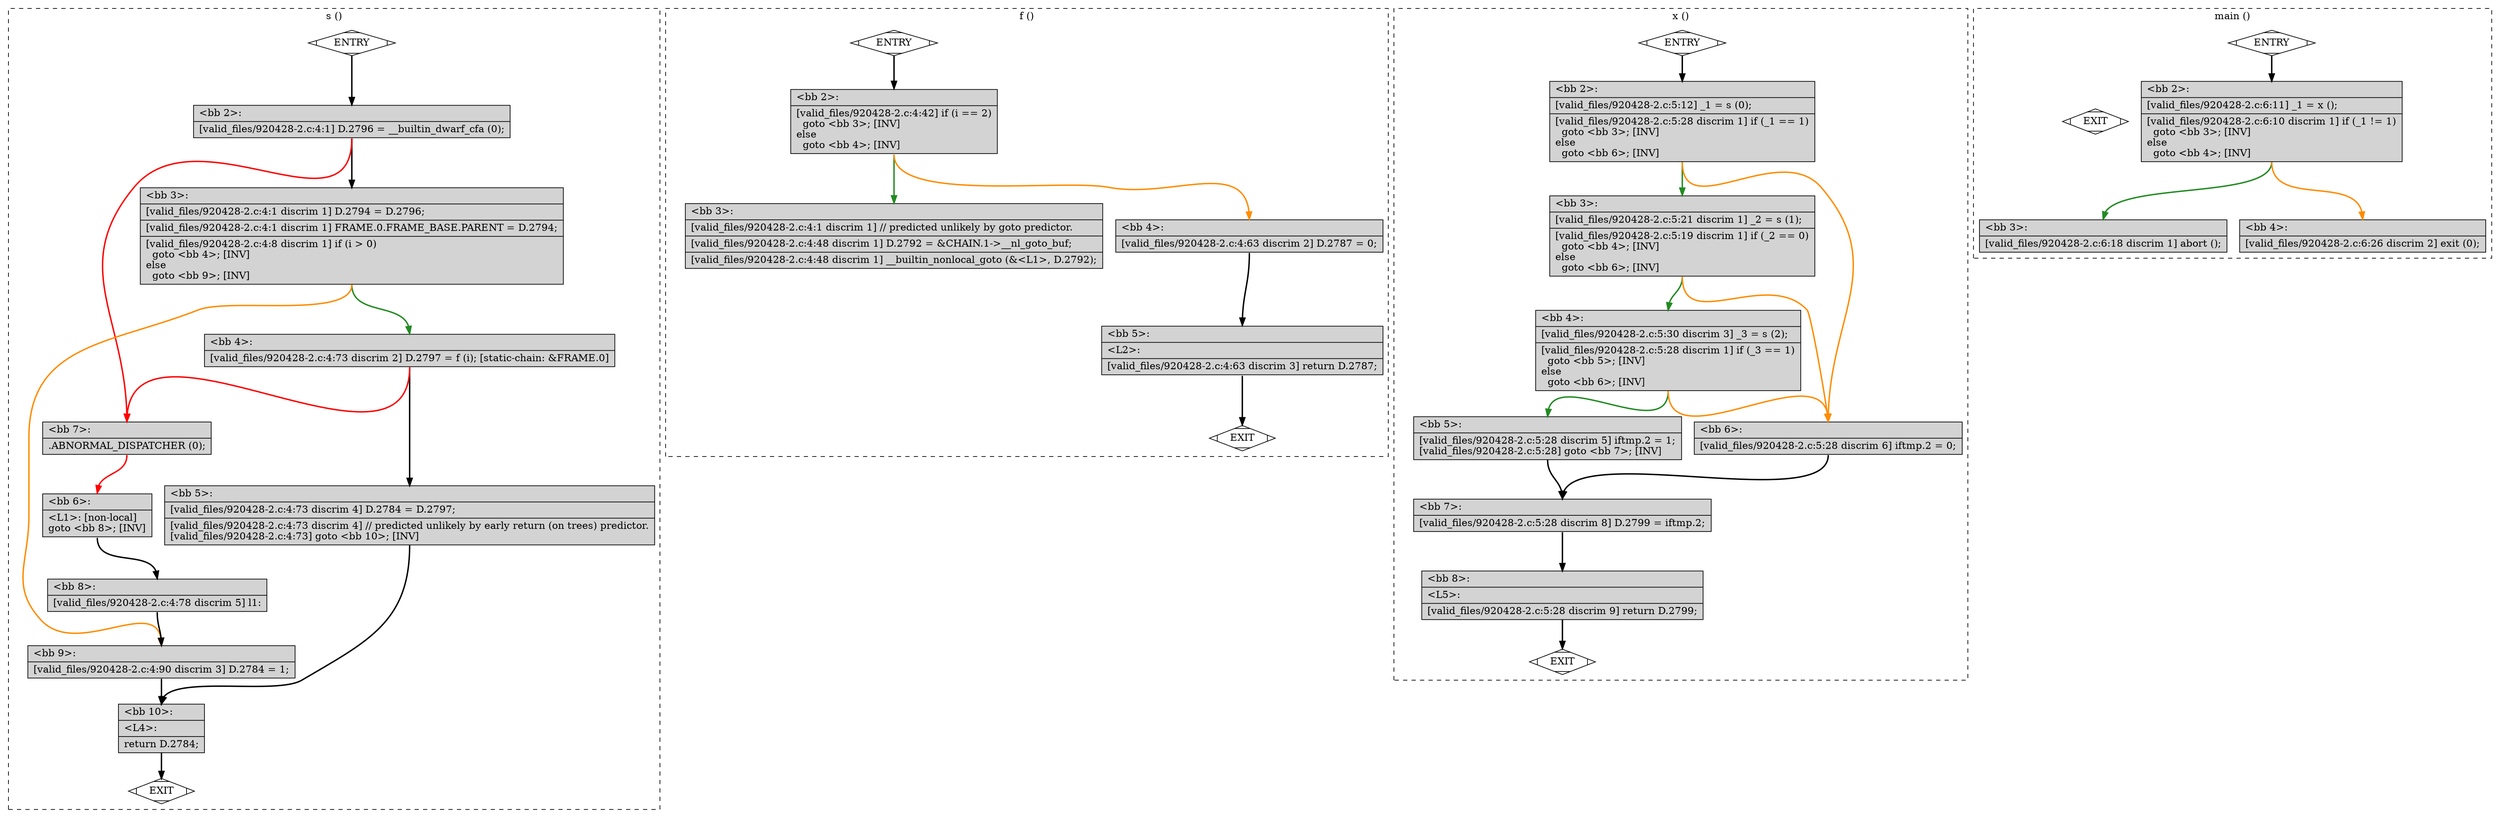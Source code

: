 digraph "a-920428-2.c.015t.cfg" {
overlap=false;
subgraph "cluster_s" {
	style="dashed";
	color="black";
	label="s ()";
	fn_0_basic_block_0 [shape=Mdiamond,style=filled,fillcolor=white,label="ENTRY"];

	fn_0_basic_block_1 [shape=Mdiamond,style=filled,fillcolor=white,label="EXIT"];

	fn_0_basic_block_2 [shape=record,style=filled,fillcolor=lightgrey,label="{\<bb\ 2\>:\l\
|[valid_files/920428-2.c:4:1]\ D.2796\ =\ __builtin_dwarf_cfa\ (0);\l\
}"];

	fn_0_basic_block_3 [shape=record,style=filled,fillcolor=lightgrey,label="{\<bb\ 3\>:\l\
|[valid_files/920428-2.c:4:1\ discrim\ 1]\ D.2794\ =\ D.2796;\l\
|[valid_files/920428-2.c:4:1\ discrim\ 1]\ FRAME.0.FRAME_BASE.PARENT\ =\ D.2794;\l\
|[valid_files/920428-2.c:4:8\ discrim\ 1]\ if\ (i\ \>\ 0)\l\
\ \ goto\ \<bb\ 4\>;\ [INV]\l\
else\l\
\ \ goto\ \<bb\ 9\>;\ [INV]\l\
}"];

	fn_0_basic_block_4 [shape=record,style=filled,fillcolor=lightgrey,label="{\<bb\ 4\>:\l\
|[valid_files/920428-2.c:4:73\ discrim\ 2]\ D.2797\ =\ f\ (i);\ [static-chain:\ &FRAME.0]\l\
}"];

	fn_0_basic_block_5 [shape=record,style=filled,fillcolor=lightgrey,label="{\<bb\ 5\>:\l\
|[valid_files/920428-2.c:4:73\ discrim\ 4]\ D.2784\ =\ D.2797;\l\
|[valid_files/920428-2.c:4:73\ discrim\ 4]\ //\ predicted\ unlikely\ by\ early\ return\ (on\ trees)\ predictor.\l\
[valid_files/920428-2.c:4:73]\ goto\ \<bb\ 10\>;\ [INV]\l\
}"];

	fn_0_basic_block_6 [shape=record,style=filled,fillcolor=lightgrey,label="{\<bb\ 6\>:\l\
|\<L1\>:\ [non-local]\l\
goto\ \<bb\ 8\>;\ [INV]\l\
}"];

	fn_0_basic_block_7 [shape=record,style=filled,fillcolor=lightgrey,label="{\<bb\ 7\>:\l\
|.ABNORMAL_DISPATCHER\ (0);\l\
}"];

	fn_0_basic_block_8 [shape=record,style=filled,fillcolor=lightgrey,label="{\<bb\ 8\>:\l\
|[valid_files/920428-2.c:4:78\ discrim\ 5]\ l1:\l\
}"];

	fn_0_basic_block_9 [shape=record,style=filled,fillcolor=lightgrey,label="{\<bb\ 9\>:\l\
|[valid_files/920428-2.c:4:90\ discrim\ 3]\ D.2784\ =\ 1;\l\
}"];

	fn_0_basic_block_10 [shape=record,style=filled,fillcolor=lightgrey,label="{\<bb\ 10\>:\l\
|\<L4\>:\l\
|return\ D.2784;\l\
}"];

	fn_0_basic_block_0:s -> fn_0_basic_block_2:n [style="solid,bold",color=black,weight=100,constraint=true];
	fn_0_basic_block_2:s -> fn_0_basic_block_3:n [style="solid,bold",color=black,weight=100,constraint=true];
	fn_0_basic_block_2:s -> fn_0_basic_block_7:n [style="solid,bold",color=red,weight=10,constraint=true];
	fn_0_basic_block_3:s -> fn_0_basic_block_4:n [style="solid,bold",color=forestgreen,weight=10,constraint=true];
	fn_0_basic_block_3:s -> fn_0_basic_block_9:n [style="solid,bold",color=darkorange,weight=10,constraint=true];
	fn_0_basic_block_4:s -> fn_0_basic_block_5:n [style="solid,bold",color=black,weight=100,constraint=true];
	fn_0_basic_block_4:s -> fn_0_basic_block_7:n [style="solid,bold",color=red,weight=10,constraint=true];
	fn_0_basic_block_5:s -> fn_0_basic_block_10:n [style="solid,bold",color=black,weight=100,constraint=true];
	fn_0_basic_block_6:s -> fn_0_basic_block_8:n [style="solid,bold",color=black,weight=100,constraint=true];
	fn_0_basic_block_7:s -> fn_0_basic_block_6:n [style="solid,bold",color=red,weight=10,constraint=true];
	fn_0_basic_block_8:s -> fn_0_basic_block_9:n [style="solid,bold",color=black,weight=100,constraint=true];
	fn_0_basic_block_9:s -> fn_0_basic_block_10:n [style="solid,bold",color=black,weight=100,constraint=true];
	fn_0_basic_block_10:s -> fn_0_basic_block_1:n [style="solid,bold",color=black,weight=10,constraint=true];
	fn_0_basic_block_0:s -> fn_0_basic_block_1:n [style="invis",constraint=true];
}
subgraph "cluster_f" {
	style="dashed";
	color="black";
	label="f ()";
	fn_1_basic_block_0 [shape=Mdiamond,style=filled,fillcolor=white,label="ENTRY"];

	fn_1_basic_block_1 [shape=Mdiamond,style=filled,fillcolor=white,label="EXIT"];

	fn_1_basic_block_2 [shape=record,style=filled,fillcolor=lightgrey,label="{\<bb\ 2\>:\l\
|[valid_files/920428-2.c:4:42]\ if\ (i\ ==\ 2)\l\
\ \ goto\ \<bb\ 3\>;\ [INV]\l\
else\l\
\ \ goto\ \<bb\ 4\>;\ [INV]\l\
}"];

	fn_1_basic_block_3 [shape=record,style=filled,fillcolor=lightgrey,label="{\<bb\ 3\>:\l\
|[valid_files/920428-2.c:4:1\ discrim\ 1]\ //\ predicted\ unlikely\ by\ goto\ predictor.\l\
|[valid_files/920428-2.c:4:48\ discrim\ 1]\ D.2792\ =\ &CHAIN.1-\>__nl_goto_buf;\l\
|[valid_files/920428-2.c:4:48\ discrim\ 1]\ __builtin_nonlocal_goto\ (&\<L1\>,\ D.2792);\l\
}"];

	fn_1_basic_block_4 [shape=record,style=filled,fillcolor=lightgrey,label="{\<bb\ 4\>:\l\
|[valid_files/920428-2.c:4:63\ discrim\ 2]\ D.2787\ =\ 0;\l\
}"];

	fn_1_basic_block_5 [shape=record,style=filled,fillcolor=lightgrey,label="{\<bb\ 5\>:\l\
|\<L2\>:\l\
|[valid_files/920428-2.c:4:63\ discrim\ 3]\ return\ D.2787;\l\
}"];

	fn_1_basic_block_0:s -> fn_1_basic_block_2:n [style="solid,bold",color=black,weight=100,constraint=true];
	fn_1_basic_block_2:s -> fn_1_basic_block_3:n [style="solid,bold",color=forestgreen,weight=10,constraint=true];
	fn_1_basic_block_2:s -> fn_1_basic_block_4:n [style="solid,bold",color=darkorange,weight=10,constraint=true];
	fn_1_basic_block_4:s -> fn_1_basic_block_5:n [style="solid,bold",color=black,weight=100,constraint=true];
	fn_1_basic_block_5:s -> fn_1_basic_block_1:n [style="solid,bold",color=black,weight=10,constraint=true];
	fn_1_basic_block_0:s -> fn_1_basic_block_1:n [style="invis",constraint=true];
}
subgraph "cluster_x" {
	style="dashed";
	color="black";
	label="x ()";
	fn_2_basic_block_0 [shape=Mdiamond,style=filled,fillcolor=white,label="ENTRY"];

	fn_2_basic_block_1 [shape=Mdiamond,style=filled,fillcolor=white,label="EXIT"];

	fn_2_basic_block_2 [shape=record,style=filled,fillcolor=lightgrey,label="{\<bb\ 2\>:\l\
|[valid_files/920428-2.c:5:12]\ _1\ =\ s\ (0);\l\
|[valid_files/920428-2.c:5:28\ discrim\ 1]\ if\ (_1\ ==\ 1)\l\
\ \ goto\ \<bb\ 3\>;\ [INV]\l\
else\l\
\ \ goto\ \<bb\ 6\>;\ [INV]\l\
}"];

	fn_2_basic_block_3 [shape=record,style=filled,fillcolor=lightgrey,label="{\<bb\ 3\>:\l\
|[valid_files/920428-2.c:5:21\ discrim\ 1]\ _2\ =\ s\ (1);\l\
|[valid_files/920428-2.c:5:19\ discrim\ 1]\ if\ (_2\ ==\ 0)\l\
\ \ goto\ \<bb\ 4\>;\ [INV]\l\
else\l\
\ \ goto\ \<bb\ 6\>;\ [INV]\l\
}"];

	fn_2_basic_block_4 [shape=record,style=filled,fillcolor=lightgrey,label="{\<bb\ 4\>:\l\
|[valid_files/920428-2.c:5:30\ discrim\ 3]\ _3\ =\ s\ (2);\l\
|[valid_files/920428-2.c:5:28\ discrim\ 1]\ if\ (_3\ ==\ 1)\l\
\ \ goto\ \<bb\ 5\>;\ [INV]\l\
else\l\
\ \ goto\ \<bb\ 6\>;\ [INV]\l\
}"];

	fn_2_basic_block_5 [shape=record,style=filled,fillcolor=lightgrey,label="{\<bb\ 5\>:\l\
|[valid_files/920428-2.c:5:28\ discrim\ 5]\ iftmp.2\ =\ 1;\l\
[valid_files/920428-2.c:5:28]\ goto\ \<bb\ 7\>;\ [INV]\l\
}"];

	fn_2_basic_block_6 [shape=record,style=filled,fillcolor=lightgrey,label="{\<bb\ 6\>:\l\
|[valid_files/920428-2.c:5:28\ discrim\ 6]\ iftmp.2\ =\ 0;\l\
}"];

	fn_2_basic_block_7 [shape=record,style=filled,fillcolor=lightgrey,label="{\<bb\ 7\>:\l\
|[valid_files/920428-2.c:5:28\ discrim\ 8]\ D.2799\ =\ iftmp.2;\l\
}"];

	fn_2_basic_block_8 [shape=record,style=filled,fillcolor=lightgrey,label="{\<bb\ 8\>:\l\
|\<L5\>:\l\
|[valid_files/920428-2.c:5:28\ discrim\ 9]\ return\ D.2799;\l\
}"];

	fn_2_basic_block_0:s -> fn_2_basic_block_2:n [style="solid,bold",color=black,weight=100,constraint=true];
	fn_2_basic_block_2:s -> fn_2_basic_block_3:n [style="solid,bold",color=forestgreen,weight=10,constraint=true];
	fn_2_basic_block_2:s -> fn_2_basic_block_6:n [style="solid,bold",color=darkorange,weight=10,constraint=true];
	fn_2_basic_block_3:s -> fn_2_basic_block_4:n [style="solid,bold",color=forestgreen,weight=10,constraint=true];
	fn_2_basic_block_3:s -> fn_2_basic_block_6:n [style="solid,bold",color=darkorange,weight=10,constraint=true];
	fn_2_basic_block_4:s -> fn_2_basic_block_5:n [style="solid,bold",color=forestgreen,weight=10,constraint=true];
	fn_2_basic_block_4:s -> fn_2_basic_block_6:n [style="solid,bold",color=darkorange,weight=10,constraint=true];
	fn_2_basic_block_5:s -> fn_2_basic_block_7:n [style="solid,bold",color=black,weight=100,constraint=true];
	fn_2_basic_block_6:s -> fn_2_basic_block_7:n [style="solid,bold",color=black,weight=100,constraint=true];
	fn_2_basic_block_7:s -> fn_2_basic_block_8:n [style="solid,bold",color=black,weight=100,constraint=true];
	fn_2_basic_block_8:s -> fn_2_basic_block_1:n [style="solid,bold",color=black,weight=10,constraint=true];
	fn_2_basic_block_0:s -> fn_2_basic_block_1:n [style="invis",constraint=true];
}
subgraph "cluster_main" {
	style="dashed";
	color="black";
	label="main ()";
	fn_3_basic_block_0 [shape=Mdiamond,style=filled,fillcolor=white,label="ENTRY"];

	fn_3_basic_block_1 [shape=Mdiamond,style=filled,fillcolor=white,label="EXIT"];

	fn_3_basic_block_2 [shape=record,style=filled,fillcolor=lightgrey,label="{\<bb\ 2\>:\l\
|[valid_files/920428-2.c:6:11]\ _1\ =\ x\ ();\l\
|[valid_files/920428-2.c:6:10\ discrim\ 1]\ if\ (_1\ !=\ 1)\l\
\ \ goto\ \<bb\ 3\>;\ [INV]\l\
else\l\
\ \ goto\ \<bb\ 4\>;\ [INV]\l\
}"];

	fn_3_basic_block_3 [shape=record,style=filled,fillcolor=lightgrey,label="{\<bb\ 3\>:\l\
|[valid_files/920428-2.c:6:18\ discrim\ 1]\ abort\ ();\l\
}"];

	fn_3_basic_block_4 [shape=record,style=filled,fillcolor=lightgrey,label="{\<bb\ 4\>:\l\
|[valid_files/920428-2.c:6:26\ discrim\ 2]\ exit\ (0);\l\
}"];

	fn_3_basic_block_0:s -> fn_3_basic_block_2:n [style="solid,bold",color=black,weight=100,constraint=true];
	fn_3_basic_block_2:s -> fn_3_basic_block_3:n [style="solid,bold",color=forestgreen,weight=10,constraint=true];
	fn_3_basic_block_2:s -> fn_3_basic_block_4:n [style="solid,bold",color=darkorange,weight=10,constraint=true];
	fn_3_basic_block_0:s -> fn_3_basic_block_1:n [style="invis",constraint=true];
}
}
